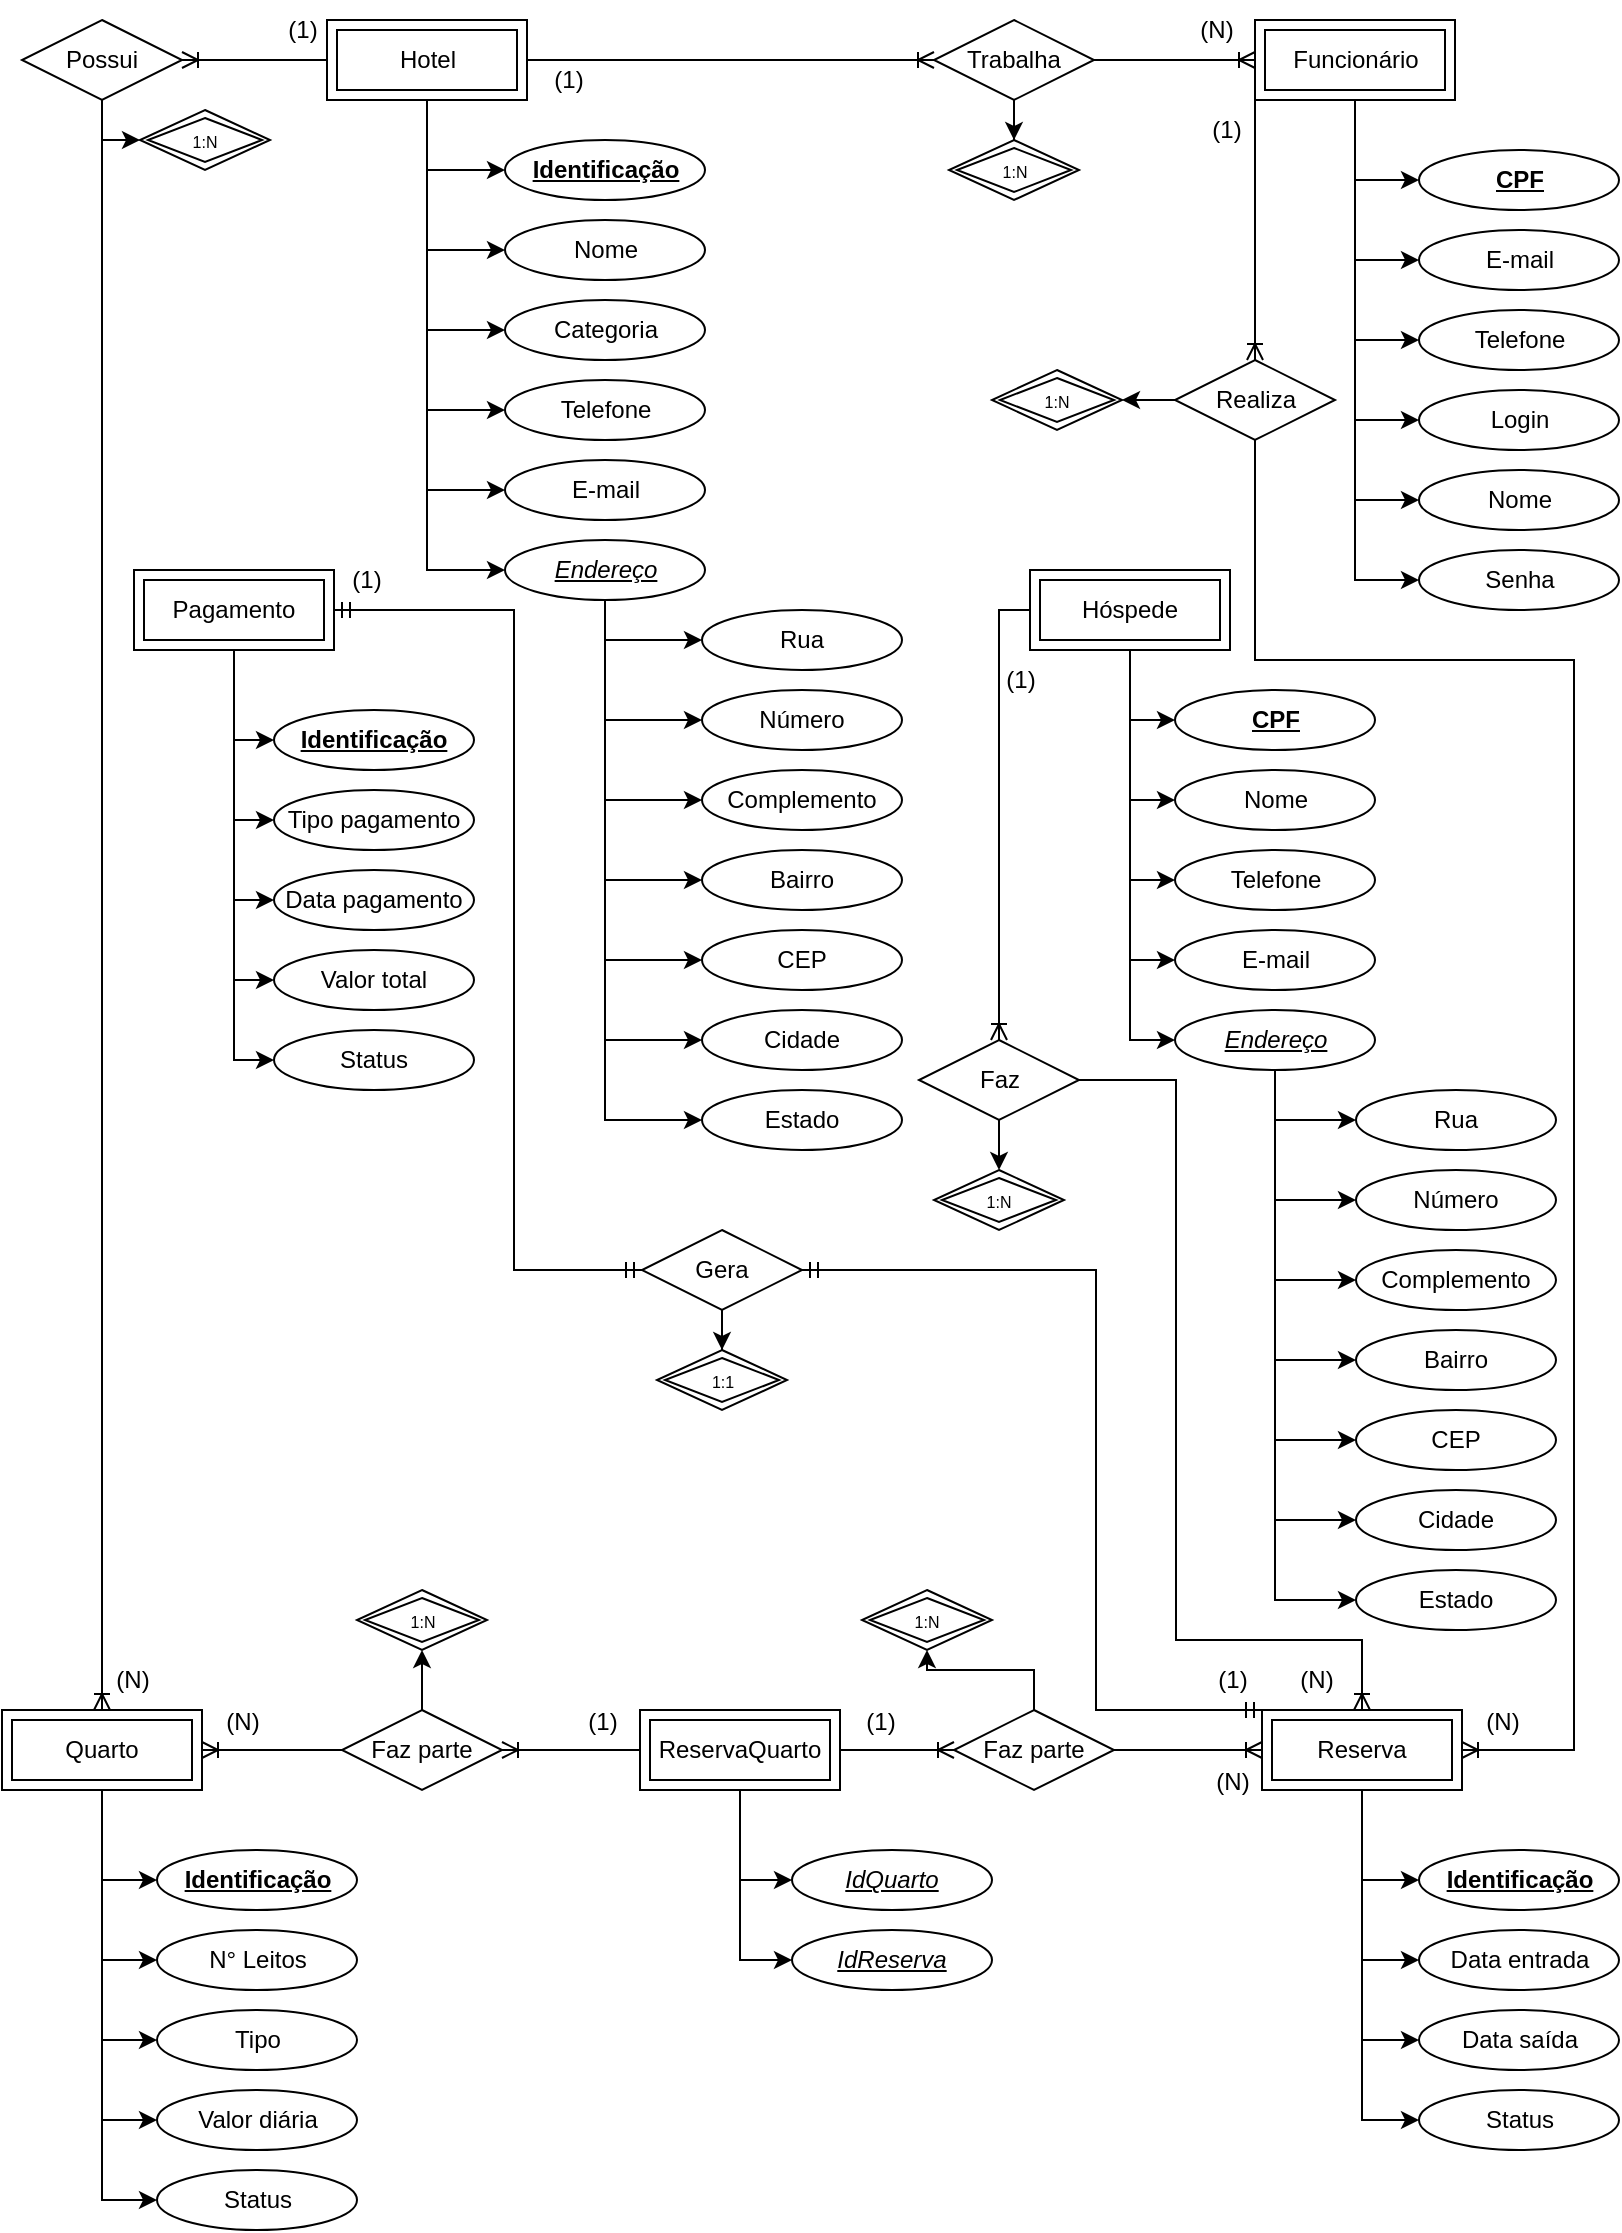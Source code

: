 <mxfile version="27.0.9">
  <diagram name="Modelo conceitual" id="s03TH2c8iuAiUT0nZ5ac">
    <mxGraphModel dx="1042" dy="626" grid="1" gridSize="10" guides="1" tooltips="1" connect="1" arrows="1" fold="1" page="1" pageScale="1" pageWidth="827" pageHeight="1169" math="0" shadow="0">
      <root>
        <mxCell id="0" />
        <mxCell id="1" parent="0" />
        <mxCell id="7oQtFkhn5QyzaLDn3zw9-13" style="edgeStyle=orthogonalEdgeStyle;rounded=0;orthogonalLoop=1;jettySize=auto;html=1;exitX=0.5;exitY=1;exitDx=0;exitDy=0;entryX=0;entryY=0.5;entryDx=0;entryDy=0;" parent="1" source="7oQtFkhn5QyzaLDn3zw9-2" target="7oQtFkhn5QyzaLDn3zw9-7" edge="1">
          <mxGeometry relative="1" as="geometry" />
        </mxCell>
        <mxCell id="7oQtFkhn5QyzaLDn3zw9-14" style="edgeStyle=orthogonalEdgeStyle;rounded=0;orthogonalLoop=1;jettySize=auto;html=1;exitX=0.5;exitY=1;exitDx=0;exitDy=0;entryX=0;entryY=0.5;entryDx=0;entryDy=0;" parent="1" source="7oQtFkhn5QyzaLDn3zw9-2" target="7oQtFkhn5QyzaLDn3zw9-10" edge="1">
          <mxGeometry relative="1" as="geometry" />
        </mxCell>
        <mxCell id="7oQtFkhn5QyzaLDn3zw9-15" style="edgeStyle=orthogonalEdgeStyle;rounded=0;orthogonalLoop=1;jettySize=auto;html=1;exitX=0.5;exitY=1;exitDx=0;exitDy=0;entryX=0;entryY=0.5;entryDx=0;entryDy=0;" parent="1" source="7oQtFkhn5QyzaLDn3zw9-2" target="7oQtFkhn5QyzaLDn3zw9-8" edge="1">
          <mxGeometry relative="1" as="geometry" />
        </mxCell>
        <mxCell id="7oQtFkhn5QyzaLDn3zw9-17" style="edgeStyle=orthogonalEdgeStyle;rounded=0;orthogonalLoop=1;jettySize=auto;html=1;exitX=0.5;exitY=1;exitDx=0;exitDy=0;entryX=0;entryY=0.5;entryDx=0;entryDy=0;" parent="1" source="7oQtFkhn5QyzaLDn3zw9-2" target="7oQtFkhn5QyzaLDn3zw9-11" edge="1">
          <mxGeometry relative="1" as="geometry" />
        </mxCell>
        <mxCell id="7oQtFkhn5QyzaLDn3zw9-18" style="edgeStyle=orthogonalEdgeStyle;rounded=0;orthogonalLoop=1;jettySize=auto;html=1;exitX=0.5;exitY=1;exitDx=0;exitDy=0;entryX=0;entryY=0.5;entryDx=0;entryDy=0;" parent="1" source="7oQtFkhn5QyzaLDn3zw9-2" target="7oQtFkhn5QyzaLDn3zw9-9" edge="1">
          <mxGeometry relative="1" as="geometry" />
        </mxCell>
        <mxCell id="7oQtFkhn5QyzaLDn3zw9-19" style="edgeStyle=orthogonalEdgeStyle;rounded=0;orthogonalLoop=1;jettySize=auto;html=1;exitX=0.5;exitY=1;exitDx=0;exitDy=0;entryX=0;entryY=0.5;entryDx=0;entryDy=0;" parent="1" source="7oQtFkhn5QyzaLDn3zw9-2" target="7oQtFkhn5QyzaLDn3zw9-12" edge="1">
          <mxGeometry relative="1" as="geometry" />
        </mxCell>
        <mxCell id="7oQtFkhn5QyzaLDn3zw9-2" value="Funcionário" style="shape=ext;margin=3;double=1;whiteSpace=wrap;html=1;align=center;" parent="1" vertex="1">
          <mxGeometry x="635.5" y="37" width="100" height="40" as="geometry" />
        </mxCell>
        <mxCell id="7oQtFkhn5QyzaLDn3zw9-34" style="edgeStyle=orthogonalEdgeStyle;rounded=0;orthogonalLoop=1;jettySize=auto;html=1;exitX=0.5;exitY=1;exitDx=0;exitDy=0;entryX=0;entryY=0.5;entryDx=0;entryDy=0;" parent="1" source="7oQtFkhn5QyzaLDn3zw9-3" target="7oQtFkhn5QyzaLDn3zw9-20" edge="1">
          <mxGeometry relative="1" as="geometry" />
        </mxCell>
        <mxCell id="7oQtFkhn5QyzaLDn3zw9-35" style="edgeStyle=orthogonalEdgeStyle;rounded=0;orthogonalLoop=1;jettySize=auto;html=1;exitX=0.5;exitY=1;exitDx=0;exitDy=0;entryX=0;entryY=0.5;entryDx=0;entryDy=0;" parent="1" source="7oQtFkhn5QyzaLDn3zw9-3" target="7oQtFkhn5QyzaLDn3zw9-21" edge="1">
          <mxGeometry relative="1" as="geometry" />
        </mxCell>
        <mxCell id="7oQtFkhn5QyzaLDn3zw9-36" style="edgeStyle=orthogonalEdgeStyle;rounded=0;orthogonalLoop=1;jettySize=auto;html=1;exitX=0.5;exitY=1;exitDx=0;exitDy=0;entryX=0;entryY=0.5;entryDx=0;entryDy=0;" parent="1" source="7oQtFkhn5QyzaLDn3zw9-3" target="7oQtFkhn5QyzaLDn3zw9-22" edge="1">
          <mxGeometry relative="1" as="geometry" />
        </mxCell>
        <mxCell id="7oQtFkhn5QyzaLDn3zw9-37" style="edgeStyle=orthogonalEdgeStyle;rounded=0;orthogonalLoop=1;jettySize=auto;html=1;exitX=0.5;exitY=1;exitDx=0;exitDy=0;entryX=0;entryY=0.5;entryDx=0;entryDy=0;" parent="1" source="7oQtFkhn5QyzaLDn3zw9-3" target="7oQtFkhn5QyzaLDn3zw9-23" edge="1">
          <mxGeometry relative="1" as="geometry" />
        </mxCell>
        <mxCell id="7oQtFkhn5QyzaLDn3zw9-38" style="edgeStyle=orthogonalEdgeStyle;rounded=0;orthogonalLoop=1;jettySize=auto;html=1;exitX=0.5;exitY=1;exitDx=0;exitDy=0;entryX=0;entryY=0.5;entryDx=0;entryDy=0;" parent="1" source="7oQtFkhn5QyzaLDn3zw9-3" target="7oQtFkhn5QyzaLDn3zw9-24" edge="1">
          <mxGeometry relative="1" as="geometry" />
        </mxCell>
        <mxCell id="7oQtFkhn5QyzaLDn3zw9-39" style="edgeStyle=orthogonalEdgeStyle;rounded=0;orthogonalLoop=1;jettySize=auto;html=1;exitX=0.5;exitY=1;exitDx=0;exitDy=0;entryX=0;entryY=0.5;entryDx=0;entryDy=0;" parent="1" source="7oQtFkhn5QyzaLDn3zw9-3" target="7oQtFkhn5QyzaLDn3zw9-25" edge="1">
          <mxGeometry relative="1" as="geometry" />
        </mxCell>
        <mxCell id="7oQtFkhn5QyzaLDn3zw9-3" value="Hotel" style="shape=ext;margin=3;double=1;whiteSpace=wrap;html=1;align=center;" parent="1" vertex="1">
          <mxGeometry x="171.5" y="37" width="100" height="40" as="geometry" />
        </mxCell>
        <mxCell id="7oQtFkhn5QyzaLDn3zw9-7" value="&lt;b&gt;&lt;u&gt;CPF&lt;/u&gt;&lt;/b&gt;" style="ellipse;whiteSpace=wrap;html=1;align=center;" parent="1" vertex="1">
          <mxGeometry x="717.5" y="102" width="100" height="30" as="geometry" />
        </mxCell>
        <mxCell id="7oQtFkhn5QyzaLDn3zw9-8" value="Telefone" style="ellipse;whiteSpace=wrap;html=1;align=center;" parent="1" vertex="1">
          <mxGeometry x="717.5" y="182" width="100" height="30" as="geometry" />
        </mxCell>
        <mxCell id="7oQtFkhn5QyzaLDn3zw9-9" value="Nome" style="ellipse;whiteSpace=wrap;html=1;align=center;" parent="1" vertex="1">
          <mxGeometry x="717.5" y="262" width="100" height="30" as="geometry" />
        </mxCell>
        <mxCell id="7oQtFkhn5QyzaLDn3zw9-10" value="E-mail" style="ellipse;whiteSpace=wrap;html=1;align=center;" parent="1" vertex="1">
          <mxGeometry x="717.5" y="142" width="100" height="30" as="geometry" />
        </mxCell>
        <mxCell id="7oQtFkhn5QyzaLDn3zw9-11" value="Login" style="ellipse;whiteSpace=wrap;html=1;align=center;" parent="1" vertex="1">
          <mxGeometry x="717.5" y="222" width="100" height="30" as="geometry" />
        </mxCell>
        <mxCell id="7oQtFkhn5QyzaLDn3zw9-12" value="Senha" style="ellipse;whiteSpace=wrap;html=1;align=center;" parent="1" vertex="1">
          <mxGeometry x="717.5" y="302" width="100" height="30" as="geometry" />
        </mxCell>
        <mxCell id="7oQtFkhn5QyzaLDn3zw9-20" value="&lt;b&gt;&lt;u&gt;Identificação&lt;/u&gt;&lt;/b&gt;" style="ellipse;whiteSpace=wrap;html=1;align=center;" parent="1" vertex="1">
          <mxGeometry x="260.5" y="97" width="100" height="30" as="geometry" />
        </mxCell>
        <mxCell id="7oQtFkhn5QyzaLDn3zw9-21" value="Nome" style="ellipse;whiteSpace=wrap;html=1;align=center;" parent="1" vertex="1">
          <mxGeometry x="260.5" y="137" width="100" height="30" as="geometry" />
        </mxCell>
        <mxCell id="7oQtFkhn5QyzaLDn3zw9-22" value="Categoria" style="ellipse;whiteSpace=wrap;html=1;align=center;" parent="1" vertex="1">
          <mxGeometry x="260.5" y="177" width="100" height="30" as="geometry" />
        </mxCell>
        <mxCell id="7oQtFkhn5QyzaLDn3zw9-23" value="Telefone" style="ellipse;whiteSpace=wrap;html=1;align=center;" parent="1" vertex="1">
          <mxGeometry x="260.5" y="217" width="100" height="30" as="geometry" />
        </mxCell>
        <mxCell id="7oQtFkhn5QyzaLDn3zw9-24" value="E-mail" style="ellipse;whiteSpace=wrap;html=1;align=center;" parent="1" vertex="1">
          <mxGeometry x="260.5" y="257" width="100" height="30" as="geometry" />
        </mxCell>
        <mxCell id="7oQtFkhn5QyzaLDn3zw9-40" style="edgeStyle=orthogonalEdgeStyle;rounded=0;orthogonalLoop=1;jettySize=auto;html=1;exitX=0.5;exitY=1;exitDx=0;exitDy=0;entryX=0;entryY=0.5;entryDx=0;entryDy=0;" parent="1" source="7oQtFkhn5QyzaLDn3zw9-25" target="7oQtFkhn5QyzaLDn3zw9-27" edge="1">
          <mxGeometry relative="1" as="geometry" />
        </mxCell>
        <mxCell id="7oQtFkhn5QyzaLDn3zw9-41" style="edgeStyle=orthogonalEdgeStyle;rounded=0;orthogonalLoop=1;jettySize=auto;html=1;exitX=0.5;exitY=1;exitDx=0;exitDy=0;entryX=0;entryY=0.5;entryDx=0;entryDy=0;" parent="1" source="7oQtFkhn5QyzaLDn3zw9-25" target="7oQtFkhn5QyzaLDn3zw9-28" edge="1">
          <mxGeometry relative="1" as="geometry" />
        </mxCell>
        <mxCell id="7oQtFkhn5QyzaLDn3zw9-42" style="edgeStyle=orthogonalEdgeStyle;rounded=0;orthogonalLoop=1;jettySize=auto;html=1;exitX=0.5;exitY=1;exitDx=0;exitDy=0;entryX=0;entryY=0.5;entryDx=0;entryDy=0;" parent="1" source="7oQtFkhn5QyzaLDn3zw9-25" target="7oQtFkhn5QyzaLDn3zw9-29" edge="1">
          <mxGeometry relative="1" as="geometry" />
        </mxCell>
        <mxCell id="7oQtFkhn5QyzaLDn3zw9-43" style="edgeStyle=orthogonalEdgeStyle;rounded=0;orthogonalLoop=1;jettySize=auto;html=1;exitX=0.5;exitY=1;exitDx=0;exitDy=0;entryX=0;entryY=0.5;entryDx=0;entryDy=0;" parent="1" source="7oQtFkhn5QyzaLDn3zw9-25" target="7oQtFkhn5QyzaLDn3zw9-30" edge="1">
          <mxGeometry relative="1" as="geometry" />
        </mxCell>
        <mxCell id="7oQtFkhn5QyzaLDn3zw9-45" style="edgeStyle=orthogonalEdgeStyle;rounded=0;orthogonalLoop=1;jettySize=auto;html=1;exitX=0.5;exitY=1;exitDx=0;exitDy=0;entryX=0;entryY=0.5;entryDx=0;entryDy=0;" parent="1" source="7oQtFkhn5QyzaLDn3zw9-25" target="7oQtFkhn5QyzaLDn3zw9-32" edge="1">
          <mxGeometry relative="1" as="geometry" />
        </mxCell>
        <mxCell id="7oQtFkhn5QyzaLDn3zw9-46" style="edgeStyle=orthogonalEdgeStyle;rounded=0;orthogonalLoop=1;jettySize=auto;html=1;exitX=0.5;exitY=1;exitDx=0;exitDy=0;entryX=0;entryY=0.5;entryDx=0;entryDy=0;" parent="1" source="7oQtFkhn5QyzaLDn3zw9-25" target="7oQtFkhn5QyzaLDn3zw9-33" edge="1">
          <mxGeometry relative="1" as="geometry" />
        </mxCell>
        <mxCell id="7oQtFkhn5QyzaLDn3zw9-25" value="&lt;i&gt;&lt;u&gt;Endereço&lt;/u&gt;&lt;/i&gt;" style="ellipse;whiteSpace=wrap;html=1;align=center;" parent="1" vertex="1">
          <mxGeometry x="260.5" y="297" width="100" height="30" as="geometry" />
        </mxCell>
        <mxCell id="7oQtFkhn5QyzaLDn3zw9-27" value="Rua" style="ellipse;whiteSpace=wrap;html=1;align=center;" parent="1" vertex="1">
          <mxGeometry x="359" y="332" width="100" height="30" as="geometry" />
        </mxCell>
        <mxCell id="7oQtFkhn5QyzaLDn3zw9-28" value="Número" style="ellipse;whiteSpace=wrap;html=1;align=center;" parent="1" vertex="1">
          <mxGeometry x="359" y="372" width="100" height="30" as="geometry" />
        </mxCell>
        <mxCell id="7oQtFkhn5QyzaLDn3zw9-29" value="Complemento" style="ellipse;whiteSpace=wrap;html=1;align=center;" parent="1" vertex="1">
          <mxGeometry x="359" y="412" width="100" height="30" as="geometry" />
        </mxCell>
        <mxCell id="7oQtFkhn5QyzaLDn3zw9-30" value="Bairro" style="ellipse;whiteSpace=wrap;html=1;align=center;" parent="1" vertex="1">
          <mxGeometry x="359" y="452" width="100" height="30" as="geometry" />
        </mxCell>
        <mxCell id="7oQtFkhn5QyzaLDn3zw9-31" value="CEP" style="ellipse;whiteSpace=wrap;html=1;align=center;" parent="1" vertex="1">
          <mxGeometry x="359" y="492" width="100" height="30" as="geometry" />
        </mxCell>
        <mxCell id="7oQtFkhn5QyzaLDn3zw9-32" value="Cidade" style="ellipse;whiteSpace=wrap;html=1;align=center;" parent="1" vertex="1">
          <mxGeometry x="359" y="532" width="100" height="30" as="geometry" />
        </mxCell>
        <mxCell id="7oQtFkhn5QyzaLDn3zw9-33" value="Estado" style="ellipse;whiteSpace=wrap;html=1;align=center;" parent="1" vertex="1">
          <mxGeometry x="359" y="572" width="100" height="30" as="geometry" />
        </mxCell>
        <mxCell id="7oQtFkhn5QyzaLDn3zw9-44" style="edgeStyle=orthogonalEdgeStyle;rounded=0;orthogonalLoop=1;jettySize=auto;html=1;exitX=0.5;exitY=1;exitDx=0;exitDy=0;entryX=0;entryY=0.5;entryDx=0;entryDy=0;" parent="1" source="7oQtFkhn5QyzaLDn3zw9-25" target="7oQtFkhn5QyzaLDn3zw9-31" edge="1">
          <mxGeometry relative="1" as="geometry" />
        </mxCell>
        <mxCell id="7oQtFkhn5QyzaLDn3zw9-47" style="edgeStyle=orthogonalEdgeStyle;rounded=0;orthogonalLoop=1;jettySize=auto;html=1;exitX=0.5;exitY=1;exitDx=0;exitDy=0;entryX=0;entryY=0.5;entryDx=0;entryDy=0;" parent="1" source="7oQtFkhn5QyzaLDn3zw9-53" target="7oQtFkhn5QyzaLDn3zw9-54" edge="1">
          <mxGeometry relative="1" as="geometry" />
        </mxCell>
        <mxCell id="7oQtFkhn5QyzaLDn3zw9-48" style="edgeStyle=orthogonalEdgeStyle;rounded=0;orthogonalLoop=1;jettySize=auto;html=1;exitX=0.5;exitY=1;exitDx=0;exitDy=0;entryX=0;entryY=0.5;entryDx=0;entryDy=0;" parent="1" source="7oQtFkhn5QyzaLDn3zw9-53" target="7oQtFkhn5QyzaLDn3zw9-57" edge="1">
          <mxGeometry relative="1" as="geometry" />
        </mxCell>
        <mxCell id="7oQtFkhn5QyzaLDn3zw9-49" style="edgeStyle=orthogonalEdgeStyle;rounded=0;orthogonalLoop=1;jettySize=auto;html=1;exitX=0.5;exitY=1;exitDx=0;exitDy=0;entryX=0;entryY=0.5;entryDx=0;entryDy=0;" parent="1" source="7oQtFkhn5QyzaLDn3zw9-53" target="7oQtFkhn5QyzaLDn3zw9-55" edge="1">
          <mxGeometry relative="1" as="geometry" />
        </mxCell>
        <mxCell id="7oQtFkhn5QyzaLDn3zw9-50" style="edgeStyle=orthogonalEdgeStyle;rounded=0;orthogonalLoop=1;jettySize=auto;html=1;exitX=0.5;exitY=1;exitDx=0;exitDy=0;entryX=0;entryY=0.5;entryDx=0;entryDy=0;" parent="1" source="7oQtFkhn5QyzaLDn3zw9-53" target="7oQtFkhn5QyzaLDn3zw9-58" edge="1">
          <mxGeometry relative="1" as="geometry" />
        </mxCell>
        <mxCell id="7oQtFkhn5QyzaLDn3zw9-51" style="edgeStyle=orthogonalEdgeStyle;rounded=0;orthogonalLoop=1;jettySize=auto;html=1;exitX=0.5;exitY=1;exitDx=0;exitDy=0;entryX=0;entryY=0.5;entryDx=0;entryDy=0;" parent="1" source="7oQtFkhn5QyzaLDn3zw9-53" target="7oQtFkhn5QyzaLDn3zw9-56" edge="1">
          <mxGeometry relative="1" as="geometry" />
        </mxCell>
        <mxCell id="7oQtFkhn5QyzaLDn3zw9-53" value="Quarto" style="shape=ext;margin=3;double=1;whiteSpace=wrap;html=1;align=center;" parent="1" vertex="1">
          <mxGeometry x="9" y="882" width="100" height="40" as="geometry" />
        </mxCell>
        <mxCell id="7oQtFkhn5QyzaLDn3zw9-54" value="&lt;b&gt;&lt;u&gt;Identificação&lt;/u&gt;&lt;/b&gt;" style="ellipse;whiteSpace=wrap;html=1;align=center;" parent="1" vertex="1">
          <mxGeometry x="86.5" y="952" width="100" height="30" as="geometry" />
        </mxCell>
        <mxCell id="7oQtFkhn5QyzaLDn3zw9-55" value="Tipo" style="ellipse;whiteSpace=wrap;html=1;align=center;" parent="1" vertex="1">
          <mxGeometry x="86.5" y="1032" width="100" height="30" as="geometry" />
        </mxCell>
        <mxCell id="7oQtFkhn5QyzaLDn3zw9-56" value="Status" style="ellipse;whiteSpace=wrap;html=1;align=center;" parent="1" vertex="1">
          <mxGeometry x="86.5" y="1112" width="100" height="30" as="geometry" />
        </mxCell>
        <mxCell id="7oQtFkhn5QyzaLDn3zw9-57" value="N° Leitos" style="ellipse;whiteSpace=wrap;html=1;align=center;" parent="1" vertex="1">
          <mxGeometry x="86.5" y="992" width="100" height="30" as="geometry" />
        </mxCell>
        <mxCell id="7oQtFkhn5QyzaLDn3zw9-58" value="Valor diária" style="ellipse;whiteSpace=wrap;html=1;align=center;" parent="1" vertex="1">
          <mxGeometry x="86.5" y="1072" width="100" height="30" as="geometry" />
        </mxCell>
        <mxCell id="7oQtFkhn5QyzaLDn3zw9-60" style="edgeStyle=orthogonalEdgeStyle;rounded=0;orthogonalLoop=1;jettySize=auto;html=1;exitX=0.5;exitY=1;exitDx=0;exitDy=0;entryX=0;entryY=0.5;entryDx=0;entryDy=0;" parent="1" source="7oQtFkhn5QyzaLDn3zw9-66" target="7oQtFkhn5QyzaLDn3zw9-67" edge="1">
          <mxGeometry relative="1" as="geometry" />
        </mxCell>
        <mxCell id="7oQtFkhn5QyzaLDn3zw9-61" style="edgeStyle=orthogonalEdgeStyle;rounded=0;orthogonalLoop=1;jettySize=auto;html=1;exitX=0.5;exitY=1;exitDx=0;exitDy=0;entryX=0;entryY=0.5;entryDx=0;entryDy=0;" parent="1" source="7oQtFkhn5QyzaLDn3zw9-66" target="7oQtFkhn5QyzaLDn3zw9-68" edge="1">
          <mxGeometry relative="1" as="geometry" />
        </mxCell>
        <mxCell id="7oQtFkhn5QyzaLDn3zw9-62" style="edgeStyle=orthogonalEdgeStyle;rounded=0;orthogonalLoop=1;jettySize=auto;html=1;exitX=0.5;exitY=1;exitDx=0;exitDy=0;entryX=0;entryY=0.5;entryDx=0;entryDy=0;" parent="1" source="7oQtFkhn5QyzaLDn3zw9-66" target="7oQtFkhn5QyzaLDn3zw9-69" edge="1">
          <mxGeometry relative="1" as="geometry" />
        </mxCell>
        <mxCell id="7oQtFkhn5QyzaLDn3zw9-63" style="edgeStyle=orthogonalEdgeStyle;rounded=0;orthogonalLoop=1;jettySize=auto;html=1;exitX=0.5;exitY=1;exitDx=0;exitDy=0;entryX=0;entryY=0.5;entryDx=0;entryDy=0;" parent="1" source="7oQtFkhn5QyzaLDn3zw9-66" target="7oQtFkhn5QyzaLDn3zw9-70" edge="1">
          <mxGeometry relative="1" as="geometry" />
        </mxCell>
        <mxCell id="7oQtFkhn5QyzaLDn3zw9-65" style="edgeStyle=orthogonalEdgeStyle;rounded=0;orthogonalLoop=1;jettySize=auto;html=1;exitX=0.5;exitY=1;exitDx=0;exitDy=0;entryX=0;entryY=0.5;entryDx=0;entryDy=0;" parent="1" source="7oQtFkhn5QyzaLDn3zw9-66" target="7oQtFkhn5QyzaLDn3zw9-78" edge="1">
          <mxGeometry relative="1" as="geometry" />
        </mxCell>
        <mxCell id="7oQtFkhn5QyzaLDn3zw9-66" value="Hóspede" style="shape=ext;margin=3;double=1;whiteSpace=wrap;html=1;align=center;" parent="1" vertex="1">
          <mxGeometry x="523" y="312" width="100" height="40" as="geometry" />
        </mxCell>
        <mxCell id="7oQtFkhn5QyzaLDn3zw9-67" value="&lt;b&gt;&lt;u&gt;CPF&lt;/u&gt;&lt;/b&gt;" style="ellipse;whiteSpace=wrap;html=1;align=center;" parent="1" vertex="1">
          <mxGeometry x="595.5" y="372" width="100" height="30" as="geometry" />
        </mxCell>
        <mxCell id="7oQtFkhn5QyzaLDn3zw9-68" value="Nome" style="ellipse;whiteSpace=wrap;html=1;align=center;" parent="1" vertex="1">
          <mxGeometry x="595.5" y="412" width="100" height="30" as="geometry" />
        </mxCell>
        <mxCell id="7oQtFkhn5QyzaLDn3zw9-69" value="Telefone" style="ellipse;whiteSpace=wrap;html=1;align=center;" parent="1" vertex="1">
          <mxGeometry x="595.5" y="452" width="100" height="30" as="geometry" />
        </mxCell>
        <mxCell id="7oQtFkhn5QyzaLDn3zw9-70" value="E-mail" style="ellipse;whiteSpace=wrap;html=1;align=center;" parent="1" vertex="1">
          <mxGeometry x="595.5" y="492" width="100" height="30" as="geometry" />
        </mxCell>
        <mxCell id="7oQtFkhn5QyzaLDn3zw9-72" style="edgeStyle=orthogonalEdgeStyle;rounded=0;orthogonalLoop=1;jettySize=auto;html=1;exitX=0.5;exitY=1;exitDx=0;exitDy=0;entryX=0;entryY=0.5;entryDx=0;entryDy=0;" parent="1" source="7oQtFkhn5QyzaLDn3zw9-78" target="7oQtFkhn5QyzaLDn3zw9-79" edge="1">
          <mxGeometry relative="1" as="geometry" />
        </mxCell>
        <mxCell id="7oQtFkhn5QyzaLDn3zw9-73" style="edgeStyle=orthogonalEdgeStyle;rounded=0;orthogonalLoop=1;jettySize=auto;html=1;exitX=0.5;exitY=1;exitDx=0;exitDy=0;entryX=0;entryY=0.5;entryDx=0;entryDy=0;" parent="1" source="7oQtFkhn5QyzaLDn3zw9-78" target="7oQtFkhn5QyzaLDn3zw9-80" edge="1">
          <mxGeometry relative="1" as="geometry" />
        </mxCell>
        <mxCell id="7oQtFkhn5QyzaLDn3zw9-74" style="edgeStyle=orthogonalEdgeStyle;rounded=0;orthogonalLoop=1;jettySize=auto;html=1;exitX=0.5;exitY=1;exitDx=0;exitDy=0;entryX=0;entryY=0.5;entryDx=0;entryDy=0;" parent="1" source="7oQtFkhn5QyzaLDn3zw9-78" target="7oQtFkhn5QyzaLDn3zw9-81" edge="1">
          <mxGeometry relative="1" as="geometry" />
        </mxCell>
        <mxCell id="7oQtFkhn5QyzaLDn3zw9-75" style="edgeStyle=orthogonalEdgeStyle;rounded=0;orthogonalLoop=1;jettySize=auto;html=1;exitX=0.5;exitY=1;exitDx=0;exitDy=0;entryX=0;entryY=0.5;entryDx=0;entryDy=0;" parent="1" source="7oQtFkhn5QyzaLDn3zw9-78" target="7oQtFkhn5QyzaLDn3zw9-82" edge="1">
          <mxGeometry relative="1" as="geometry" />
        </mxCell>
        <mxCell id="7oQtFkhn5QyzaLDn3zw9-76" style="edgeStyle=orthogonalEdgeStyle;rounded=0;orthogonalLoop=1;jettySize=auto;html=1;exitX=0.5;exitY=1;exitDx=0;exitDy=0;entryX=0;entryY=0.5;entryDx=0;entryDy=0;" parent="1" source="7oQtFkhn5QyzaLDn3zw9-78" target="7oQtFkhn5QyzaLDn3zw9-84" edge="1">
          <mxGeometry relative="1" as="geometry" />
        </mxCell>
        <mxCell id="7oQtFkhn5QyzaLDn3zw9-77" style="edgeStyle=orthogonalEdgeStyle;rounded=0;orthogonalLoop=1;jettySize=auto;html=1;exitX=0.5;exitY=1;exitDx=0;exitDy=0;entryX=0;entryY=0.5;entryDx=0;entryDy=0;" parent="1" source="7oQtFkhn5QyzaLDn3zw9-78" target="7oQtFkhn5QyzaLDn3zw9-85" edge="1">
          <mxGeometry relative="1" as="geometry" />
        </mxCell>
        <mxCell id="7oQtFkhn5QyzaLDn3zw9-78" value="&lt;i&gt;&lt;u&gt;Endereço&lt;/u&gt;&lt;/i&gt;" style="ellipse;whiteSpace=wrap;html=1;align=center;" parent="1" vertex="1">
          <mxGeometry x="595.5" y="532" width="100" height="30" as="geometry" />
        </mxCell>
        <mxCell id="7oQtFkhn5QyzaLDn3zw9-79" value="Rua" style="ellipse;whiteSpace=wrap;html=1;align=center;" parent="1" vertex="1">
          <mxGeometry x="686" y="572" width="100" height="30" as="geometry" />
        </mxCell>
        <mxCell id="7oQtFkhn5QyzaLDn3zw9-80" value="Número" style="ellipse;whiteSpace=wrap;html=1;align=center;" parent="1" vertex="1">
          <mxGeometry x="686" y="612" width="100" height="30" as="geometry" />
        </mxCell>
        <mxCell id="7oQtFkhn5QyzaLDn3zw9-81" value="Complemento" style="ellipse;whiteSpace=wrap;html=1;align=center;" parent="1" vertex="1">
          <mxGeometry x="686" y="652" width="100" height="30" as="geometry" />
        </mxCell>
        <mxCell id="7oQtFkhn5QyzaLDn3zw9-82" value="Bairro" style="ellipse;whiteSpace=wrap;html=1;align=center;" parent="1" vertex="1">
          <mxGeometry x="686" y="692" width="100" height="30" as="geometry" />
        </mxCell>
        <mxCell id="7oQtFkhn5QyzaLDn3zw9-83" value="CEP" style="ellipse;whiteSpace=wrap;html=1;align=center;" parent="1" vertex="1">
          <mxGeometry x="686" y="732" width="100" height="30" as="geometry" />
        </mxCell>
        <mxCell id="7oQtFkhn5QyzaLDn3zw9-84" value="Cidade" style="ellipse;whiteSpace=wrap;html=1;align=center;" parent="1" vertex="1">
          <mxGeometry x="686" y="772" width="100" height="30" as="geometry" />
        </mxCell>
        <mxCell id="7oQtFkhn5QyzaLDn3zw9-85" value="Estado" style="ellipse;whiteSpace=wrap;html=1;align=center;" parent="1" vertex="1">
          <mxGeometry x="686" y="812" width="100" height="30" as="geometry" />
        </mxCell>
        <mxCell id="7oQtFkhn5QyzaLDn3zw9-86" style="edgeStyle=orthogonalEdgeStyle;rounded=0;orthogonalLoop=1;jettySize=auto;html=1;exitX=0.5;exitY=1;exitDx=0;exitDy=0;entryX=0;entryY=0.5;entryDx=0;entryDy=0;" parent="1" source="7oQtFkhn5QyzaLDn3zw9-78" target="7oQtFkhn5QyzaLDn3zw9-83" edge="1">
          <mxGeometry relative="1" as="geometry" />
        </mxCell>
        <mxCell id="7oQtFkhn5QyzaLDn3zw9-87" style="edgeStyle=orthogonalEdgeStyle;rounded=0;orthogonalLoop=1;jettySize=auto;html=1;exitX=0.5;exitY=1;exitDx=0;exitDy=0;entryX=0;entryY=0.5;entryDx=0;entryDy=0;" parent="1" source="7oQtFkhn5QyzaLDn3zw9-92" target="7oQtFkhn5QyzaLDn3zw9-93" edge="1">
          <mxGeometry relative="1" as="geometry" />
        </mxCell>
        <mxCell id="7oQtFkhn5QyzaLDn3zw9-88" style="edgeStyle=orthogonalEdgeStyle;rounded=0;orthogonalLoop=1;jettySize=auto;html=1;exitX=0.5;exitY=1;exitDx=0;exitDy=0;entryX=0;entryY=0.5;entryDx=0;entryDy=0;" parent="1" source="7oQtFkhn5QyzaLDn3zw9-92" target="7oQtFkhn5QyzaLDn3zw9-96" edge="1">
          <mxGeometry relative="1" as="geometry" />
        </mxCell>
        <mxCell id="7oQtFkhn5QyzaLDn3zw9-89" style="edgeStyle=orthogonalEdgeStyle;rounded=0;orthogonalLoop=1;jettySize=auto;html=1;exitX=0.5;exitY=1;exitDx=0;exitDy=0;entryX=0;entryY=0.5;entryDx=0;entryDy=0;" parent="1" source="7oQtFkhn5QyzaLDn3zw9-92" target="7oQtFkhn5QyzaLDn3zw9-94" edge="1">
          <mxGeometry relative="1" as="geometry" />
        </mxCell>
        <mxCell id="7oQtFkhn5QyzaLDn3zw9-90" style="edgeStyle=orthogonalEdgeStyle;rounded=0;orthogonalLoop=1;jettySize=auto;html=1;exitX=0.5;exitY=1;exitDx=0;exitDy=0;entryX=0;entryY=0.5;entryDx=0;entryDy=0;" parent="1" source="7oQtFkhn5QyzaLDn3zw9-92" target="7oQtFkhn5QyzaLDn3zw9-97" edge="1">
          <mxGeometry relative="1" as="geometry" />
        </mxCell>
        <mxCell id="7oQtFkhn5QyzaLDn3zw9-92" value="Reserva" style="shape=ext;margin=3;double=1;whiteSpace=wrap;html=1;align=center;" parent="1" vertex="1">
          <mxGeometry x="639" y="882" width="100" height="40" as="geometry" />
        </mxCell>
        <mxCell id="7oQtFkhn5QyzaLDn3zw9-93" value="&lt;b&gt;&lt;u&gt;Identificação&lt;/u&gt;&lt;/b&gt;" style="ellipse;whiteSpace=wrap;html=1;align=center;" parent="1" vertex="1">
          <mxGeometry x="717.5" y="952" width="100" height="30" as="geometry" />
        </mxCell>
        <mxCell id="7oQtFkhn5QyzaLDn3zw9-94" value="Data saída" style="ellipse;whiteSpace=wrap;html=1;align=center;" parent="1" vertex="1">
          <mxGeometry x="717.5" y="1032" width="100" height="30" as="geometry" />
        </mxCell>
        <mxCell id="7oQtFkhn5QyzaLDn3zw9-96" value="Data entrada" style="ellipse;whiteSpace=wrap;html=1;align=center;" parent="1" vertex="1">
          <mxGeometry x="717.5" y="992" width="100" height="30" as="geometry" />
        </mxCell>
        <mxCell id="7oQtFkhn5QyzaLDn3zw9-97" value="Status" style="ellipse;whiteSpace=wrap;html=1;align=center;" parent="1" vertex="1">
          <mxGeometry x="717.5" y="1072" width="100" height="30" as="geometry" />
        </mxCell>
        <mxCell id="7oQtFkhn5QyzaLDn3zw9-98" style="edgeStyle=orthogonalEdgeStyle;rounded=0;orthogonalLoop=1;jettySize=auto;html=1;exitX=0.5;exitY=1;exitDx=0;exitDy=0;entryX=0;entryY=0.5;entryDx=0;entryDy=0;" parent="1" source="7oQtFkhn5QyzaLDn3zw9-104" target="7oQtFkhn5QyzaLDn3zw9-105" edge="1">
          <mxGeometry relative="1" as="geometry" />
        </mxCell>
        <mxCell id="7oQtFkhn5QyzaLDn3zw9-99" style="edgeStyle=orthogonalEdgeStyle;rounded=0;orthogonalLoop=1;jettySize=auto;html=1;exitX=0.5;exitY=1;exitDx=0;exitDy=0;entryX=0;entryY=0.5;entryDx=0;entryDy=0;" parent="1" source="7oQtFkhn5QyzaLDn3zw9-104" target="7oQtFkhn5QyzaLDn3zw9-108" edge="1">
          <mxGeometry relative="1" as="geometry" />
        </mxCell>
        <mxCell id="7oQtFkhn5QyzaLDn3zw9-100" style="edgeStyle=orthogonalEdgeStyle;rounded=0;orthogonalLoop=1;jettySize=auto;html=1;exitX=0.5;exitY=1;exitDx=0;exitDy=0;entryX=0;entryY=0.5;entryDx=0;entryDy=0;" parent="1" source="7oQtFkhn5QyzaLDn3zw9-104" target="7oQtFkhn5QyzaLDn3zw9-106" edge="1">
          <mxGeometry relative="1" as="geometry" />
        </mxCell>
        <mxCell id="7oQtFkhn5QyzaLDn3zw9-101" style="edgeStyle=orthogonalEdgeStyle;rounded=0;orthogonalLoop=1;jettySize=auto;html=1;exitX=0.5;exitY=1;exitDx=0;exitDy=0;entryX=0;entryY=0.5;entryDx=0;entryDy=0;" parent="1" source="7oQtFkhn5QyzaLDn3zw9-104" target="7oQtFkhn5QyzaLDn3zw9-109" edge="1">
          <mxGeometry relative="1" as="geometry" />
        </mxCell>
        <mxCell id="7oQtFkhn5QyzaLDn3zw9-102" style="edgeStyle=orthogonalEdgeStyle;rounded=0;orthogonalLoop=1;jettySize=auto;html=1;exitX=0.5;exitY=1;exitDx=0;exitDy=0;entryX=0;entryY=0.5;entryDx=0;entryDy=0;" parent="1" source="7oQtFkhn5QyzaLDn3zw9-104" target="7oQtFkhn5QyzaLDn3zw9-107" edge="1">
          <mxGeometry relative="1" as="geometry" />
        </mxCell>
        <mxCell id="7oQtFkhn5QyzaLDn3zw9-104" value="Pagamento" style="shape=ext;margin=3;double=1;whiteSpace=wrap;html=1;align=center;" parent="1" vertex="1">
          <mxGeometry x="75" y="312" width="100" height="40" as="geometry" />
        </mxCell>
        <mxCell id="7oQtFkhn5QyzaLDn3zw9-105" value="&lt;b&gt;&lt;u&gt;Identificação&lt;/u&gt;&lt;/b&gt;" style="ellipse;whiteSpace=wrap;html=1;align=center;" parent="1" vertex="1">
          <mxGeometry x="145" y="382" width="100" height="30" as="geometry" />
        </mxCell>
        <mxCell id="7oQtFkhn5QyzaLDn3zw9-106" value="Data pagamento" style="ellipse;whiteSpace=wrap;html=1;align=center;" parent="1" vertex="1">
          <mxGeometry x="145" y="462" width="100" height="30" as="geometry" />
        </mxCell>
        <mxCell id="7oQtFkhn5QyzaLDn3zw9-107" value="Status" style="ellipse;whiteSpace=wrap;html=1;align=center;" parent="1" vertex="1">
          <mxGeometry x="145" y="542" width="100" height="30" as="geometry" />
        </mxCell>
        <mxCell id="7oQtFkhn5QyzaLDn3zw9-108" value="Tipo pagamento" style="ellipse;whiteSpace=wrap;html=1;align=center;" parent="1" vertex="1">
          <mxGeometry x="145" y="422" width="100" height="30" as="geometry" />
        </mxCell>
        <mxCell id="7oQtFkhn5QyzaLDn3zw9-109" value="Valor total" style="ellipse;whiteSpace=wrap;html=1;align=center;" parent="1" vertex="1">
          <mxGeometry x="145" y="502" width="100" height="30" as="geometry" />
        </mxCell>
        <mxCell id="7oQtFkhn5QyzaLDn3zw9-115" value="" style="edgeStyle=elbowEdgeStyle;fontSize=12;html=1;endArrow=ERoneToMany;rounded=0;exitX=0.5;exitY=1;exitDx=0;exitDy=0;entryX=0.5;entryY=0;entryDx=0;entryDy=0;elbow=vertical;" parent="1" source="7oQtFkhn5QyzaLDn3zw9-112" target="7oQtFkhn5QyzaLDn3zw9-53" edge="1">
          <mxGeometry width="100" height="100" relative="1" as="geometry">
            <mxPoint x="155" y="477" as="sourcePoint" />
            <mxPoint x="55" y="77" as="targetPoint" />
            <Array as="points">
              <mxPoint x="85" y="99" />
            </Array>
          </mxGeometry>
        </mxCell>
        <mxCell id="7oQtFkhn5QyzaLDn3zw9-116" value="" style="edgeStyle=elbowEdgeStyle;fontSize=12;html=1;endArrow=ERoneToMany;rounded=0;entryX=1;entryY=0.5;entryDx=0;entryDy=0;exitX=0;exitY=0.5;exitDx=0;exitDy=0;" parent="1" source="7oQtFkhn5QyzaLDn3zw9-3" target="7oQtFkhn5QyzaLDn3zw9-112" edge="1">
          <mxGeometry width="100" height="100" relative="1" as="geometry">
            <mxPoint x="274" y="57" as="sourcePoint" />
            <mxPoint x="54" y="77" as="targetPoint" />
          </mxGeometry>
        </mxCell>
        <mxCell id="7oQtFkhn5QyzaLDn3zw9-140" style="edgeStyle=orthogonalEdgeStyle;rounded=0;orthogonalLoop=1;jettySize=auto;html=1;entryX=0;entryY=0.5;entryDx=0;entryDy=0;" parent="1" source="7oQtFkhn5QyzaLDn3zw9-112" target="7oQtFkhn5QyzaLDn3zw9-138" edge="1">
          <mxGeometry relative="1" as="geometry" />
        </mxCell>
        <mxCell id="7oQtFkhn5QyzaLDn3zw9-112" value="Possui" style="shape=rhombus;perimeter=rhombusPerimeter;whiteSpace=wrap;html=1;align=center;" parent="1" vertex="1">
          <mxGeometry x="19" y="37" width="80" height="40" as="geometry" />
        </mxCell>
        <mxCell id="7oQtFkhn5QyzaLDn3zw9-122" value="(N)" style="text;html=1;align=center;verticalAlign=middle;resizable=0;points=[];autosize=1;strokeColor=none;fillColor=none;" parent="1" vertex="1">
          <mxGeometry x="54" y="852" width="40" height="30" as="geometry" />
        </mxCell>
        <mxCell id="7oQtFkhn5QyzaLDn3zw9-126" value="(1)" style="text;html=1;align=center;verticalAlign=middle;resizable=0;points=[];autosize=1;strokeColor=none;fillColor=none;" parent="1" vertex="1">
          <mxGeometry x="139" y="27" width="40" height="30" as="geometry" />
        </mxCell>
        <mxCell id="7oQtFkhn5QyzaLDn3zw9-132" value="" style="edgeStyle=elbowEdgeStyle;fontSize=12;html=1;endArrow=ERoneToMany;rounded=0;entryX=0;entryY=0.5;entryDx=0;entryDy=0;exitX=1;exitY=0.5;exitDx=0;exitDy=0;" parent="1" source="7oQtFkhn5QyzaLDn3zw9-130" target="7oQtFkhn5QyzaLDn3zw9-2" edge="1">
          <mxGeometry width="100" height="100" relative="1" as="geometry">
            <mxPoint x="635" y="146.17" as="sourcePoint" />
            <mxPoint x="495" y="146.17" as="targetPoint" />
          </mxGeometry>
        </mxCell>
        <mxCell id="7oQtFkhn5QyzaLDn3zw9-133" value="" style="edgeStyle=elbowEdgeStyle;fontSize=12;html=1;endArrow=ERoneToMany;rounded=0;entryX=0;entryY=0.5;entryDx=0;entryDy=0;exitX=1;exitY=0.5;exitDx=0;exitDy=0;" parent="1" source="7oQtFkhn5QyzaLDn3zw9-3" target="7oQtFkhn5QyzaLDn3zw9-130" edge="1">
          <mxGeometry width="100" height="100" relative="1" as="geometry">
            <mxPoint x="306.5" y="57" as="sourcePoint" />
            <mxPoint x="446.5" y="57" as="targetPoint" />
          </mxGeometry>
        </mxCell>
        <mxCell id="7oQtFkhn5QyzaLDn3zw9-137" style="edgeStyle=orthogonalEdgeStyle;rounded=0;orthogonalLoop=1;jettySize=auto;html=1;entryX=0.5;entryY=0;entryDx=0;entryDy=0;" parent="1" source="7oQtFkhn5QyzaLDn3zw9-130" target="7oQtFkhn5QyzaLDn3zw9-136" edge="1">
          <mxGeometry relative="1" as="geometry" />
        </mxCell>
        <mxCell id="7oQtFkhn5QyzaLDn3zw9-130" value="Trabalha" style="shape=rhombus;perimeter=rhombusPerimeter;whiteSpace=wrap;html=1;align=center;" parent="1" vertex="1">
          <mxGeometry x="475" y="37" width="80" height="40" as="geometry" />
        </mxCell>
        <mxCell id="7oQtFkhn5QyzaLDn3zw9-134" value="(N)" style="text;html=1;align=center;verticalAlign=middle;resizable=0;points=[];autosize=1;strokeColor=none;fillColor=none;" parent="1" vertex="1">
          <mxGeometry x="595.5" y="27" width="40" height="30" as="geometry" />
        </mxCell>
        <mxCell id="7oQtFkhn5QyzaLDn3zw9-135" value="(1)" style="text;html=1;align=center;verticalAlign=middle;resizable=0;points=[];autosize=1;strokeColor=none;fillColor=none;" parent="1" vertex="1">
          <mxGeometry x="271.5" y="52" width="40" height="30" as="geometry" />
        </mxCell>
        <mxCell id="7oQtFkhn5QyzaLDn3zw9-136" value="&lt;font style=&quot;font-size: 8px;&quot;&gt;1:N&lt;/font&gt;" style="shape=rhombus;double=1;perimeter=rhombusPerimeter;whiteSpace=wrap;html=1;align=center;" parent="1" vertex="1">
          <mxGeometry x="482.5" y="97" width="65" height="30" as="geometry" />
        </mxCell>
        <mxCell id="7oQtFkhn5QyzaLDn3zw9-138" value="&lt;font style=&quot;font-size: 8px;&quot;&gt;1:N&lt;/font&gt;" style="shape=rhombus;double=1;perimeter=rhombusPerimeter;whiteSpace=wrap;html=1;align=center;" parent="1" vertex="1">
          <mxGeometry x="78" y="82" width="65" height="30" as="geometry" />
        </mxCell>
        <mxCell id="7oQtFkhn5QyzaLDn3zw9-143" value="" style="edgeStyle=orthogonalEdgeStyle;fontSize=12;html=1;endArrow=ERoneToMany;rounded=0;entryX=1;entryY=0.5;entryDx=0;entryDy=0;exitX=0.5;exitY=1;exitDx=0;exitDy=0;" parent="1" source="7oQtFkhn5QyzaLDn3zw9-141" target="7oQtFkhn5QyzaLDn3zw9-92" edge="1">
          <mxGeometry width="100" height="100" relative="1" as="geometry">
            <mxPoint x="625" y="271.58" as="sourcePoint" />
            <mxPoint x="485" y="271.58" as="targetPoint" />
            <Array as="points">
              <mxPoint x="636" y="357" />
              <mxPoint x="795" y="357" />
              <mxPoint x="795" y="902" />
            </Array>
          </mxGeometry>
        </mxCell>
        <mxCell id="7oQtFkhn5QyzaLDn3zw9-144" value="" style="edgeStyle=elbowEdgeStyle;fontSize=12;html=1;endArrow=ERoneToMany;rounded=0;entryX=0.5;entryY=0;entryDx=0;entryDy=0;exitX=0;exitY=1;exitDx=0;exitDy=0;elbow=vertical;" parent="1" source="7oQtFkhn5QyzaLDn3zw9-2" target="7oQtFkhn5QyzaLDn3zw9-141" edge="1">
          <mxGeometry width="100" height="100" relative="1" as="geometry">
            <mxPoint x="685.5" y="77" as="sourcePoint" />
            <mxPoint x="685.5" y="407" as="targetPoint" />
            <Array as="points">
              <mxPoint x="610.5" y="144" />
            </Array>
          </mxGeometry>
        </mxCell>
        <mxCell id="7oQtFkhn5QyzaLDn3zw9-148" style="edgeStyle=orthogonalEdgeStyle;rounded=0;orthogonalLoop=1;jettySize=auto;html=1;entryX=1;entryY=0.5;entryDx=0;entryDy=0;" parent="1" source="7oQtFkhn5QyzaLDn3zw9-141" target="7oQtFkhn5QyzaLDn3zw9-147" edge="1">
          <mxGeometry relative="1" as="geometry" />
        </mxCell>
        <mxCell id="7oQtFkhn5QyzaLDn3zw9-141" value="Realiza" style="shape=rhombus;perimeter=rhombusPerimeter;whiteSpace=wrap;html=1;align=center;" parent="1" vertex="1">
          <mxGeometry x="595.5" y="207" width="80" height="40" as="geometry" />
        </mxCell>
        <mxCell id="7oQtFkhn5QyzaLDn3zw9-145" value="(1)" style="text;html=1;align=center;verticalAlign=middle;resizable=0;points=[];autosize=1;strokeColor=none;fillColor=none;" parent="1" vertex="1">
          <mxGeometry x="600.5" y="77" width="40" height="30" as="geometry" />
        </mxCell>
        <mxCell id="7oQtFkhn5QyzaLDn3zw9-146" value="(N)" style="text;html=1;align=center;verticalAlign=middle;resizable=0;points=[];autosize=1;strokeColor=none;fillColor=none;" parent="1" vertex="1">
          <mxGeometry x="739" y="873" width="40" height="30" as="geometry" />
        </mxCell>
        <mxCell id="7oQtFkhn5QyzaLDn3zw9-147" value="&lt;font style=&quot;font-size: 8px;&quot;&gt;1:N&lt;/font&gt;" style="shape=rhombus;double=1;perimeter=rhombusPerimeter;whiteSpace=wrap;html=1;align=center;" parent="1" vertex="1">
          <mxGeometry x="504" y="212" width="65" height="30" as="geometry" />
        </mxCell>
        <mxCell id="7oQtFkhn5QyzaLDn3zw9-149" style="edgeStyle=orthogonalEdgeStyle;rounded=0;orthogonalLoop=1;jettySize=auto;html=1;exitX=0.5;exitY=1;exitDx=0;exitDy=0;entryX=0;entryY=0.5;entryDx=0;entryDy=0;" parent="1" source="7oQtFkhn5QyzaLDn3zw9-154" target="7oQtFkhn5QyzaLDn3zw9-155" edge="1">
          <mxGeometry relative="1" as="geometry" />
        </mxCell>
        <mxCell id="7oQtFkhn5QyzaLDn3zw9-150" style="edgeStyle=orthogonalEdgeStyle;rounded=0;orthogonalLoop=1;jettySize=auto;html=1;exitX=0.5;exitY=1;exitDx=0;exitDy=0;entryX=0;entryY=0.5;entryDx=0;entryDy=0;" parent="1" source="7oQtFkhn5QyzaLDn3zw9-154" target="7oQtFkhn5QyzaLDn3zw9-158" edge="1">
          <mxGeometry relative="1" as="geometry" />
        </mxCell>
        <mxCell id="7oQtFkhn5QyzaLDn3zw9-154" value="ReservaQuarto" style="shape=ext;margin=3;double=1;whiteSpace=wrap;html=1;align=center;" parent="1" vertex="1">
          <mxGeometry x="328" y="882" width="100" height="40" as="geometry" />
        </mxCell>
        <mxCell id="7oQtFkhn5QyzaLDn3zw9-155" value="&lt;u style=&quot;&quot;&gt;&lt;i style=&quot;&quot;&gt;IdQuarto&lt;/i&gt;&lt;/u&gt;" style="ellipse;whiteSpace=wrap;html=1;align=center;" parent="1" vertex="1">
          <mxGeometry x="404" y="952" width="100" height="30" as="geometry" />
        </mxCell>
        <mxCell id="7oQtFkhn5QyzaLDn3zw9-158" value="&lt;u style=&quot;&quot;&gt;&lt;i&gt;IdReserva&lt;/i&gt;&lt;/u&gt;" style="ellipse;whiteSpace=wrap;html=1;align=center;" parent="1" vertex="1">
          <mxGeometry x="404" y="992" width="100" height="30" as="geometry" />
        </mxCell>
        <mxCell id="7oQtFkhn5QyzaLDn3zw9-168" style="edgeStyle=orthogonalEdgeStyle;rounded=0;orthogonalLoop=1;jettySize=auto;html=1;entryX=0.5;entryY=1;entryDx=0;entryDy=0;" parent="1" source="7oQtFkhn5QyzaLDn3zw9-163" target="7oQtFkhn5QyzaLDn3zw9-167" edge="1">
          <mxGeometry relative="1" as="geometry" />
        </mxCell>
        <mxCell id="7oQtFkhn5QyzaLDn3zw9-170" style="edgeStyle=orthogonalEdgeStyle;rounded=0;orthogonalLoop=1;jettySize=auto;html=1;entryX=0.5;entryY=1;entryDx=0;entryDy=0;" parent="1" source="7oQtFkhn5QyzaLDn3zw9-165" target="7oQtFkhn5QyzaLDn3zw9-169" edge="1">
          <mxGeometry relative="1" as="geometry" />
        </mxCell>
        <mxCell id="7oQtFkhn5QyzaLDn3zw9-167" value="&lt;font style=&quot;font-size: 8px;&quot;&gt;1:N&lt;/font&gt;" style="shape=rhombus;double=1;perimeter=rhombusPerimeter;whiteSpace=wrap;html=1;align=center;" parent="1" vertex="1">
          <mxGeometry x="186.5" y="822" width="65" height="30" as="geometry" />
        </mxCell>
        <mxCell id="7oQtFkhn5QyzaLDn3zw9-169" value="&lt;font style=&quot;font-size: 8px;&quot;&gt;1:N&lt;/font&gt;" style="shape=rhombus;double=1;perimeter=rhombusPerimeter;whiteSpace=wrap;html=1;align=center;" parent="1" vertex="1">
          <mxGeometry x="439" y="822" width="65" height="30" as="geometry" />
        </mxCell>
        <mxCell id="7oQtFkhn5QyzaLDn3zw9-171" value="(1)" style="text;html=1;align=center;verticalAlign=middle;resizable=0;points=[];autosize=1;strokeColor=none;fillColor=none;" parent="1" vertex="1">
          <mxGeometry x="289" y="873" width="40" height="30" as="geometry" />
        </mxCell>
        <mxCell id="7oQtFkhn5QyzaLDn3zw9-172" value="(N)" style="text;html=1;align=center;verticalAlign=middle;resizable=0;points=[];autosize=1;" parent="1" vertex="1">
          <mxGeometry x="109" y="873" width="40" height="30" as="geometry" />
        </mxCell>
        <mxCell id="7oQtFkhn5QyzaLDn3zw9-173" value="(1)" style="text;html=1;align=center;verticalAlign=middle;resizable=0;points=[];autosize=1;strokeColor=none;fillColor=none;" parent="1" vertex="1">
          <mxGeometry x="427.5" y="873" width="40" height="30" as="geometry" />
        </mxCell>
        <mxCell id="7oQtFkhn5QyzaLDn3zw9-174" value="(N)" style="text;html=1;align=center;verticalAlign=middle;resizable=0;points=[];autosize=1;strokeColor=none;fillColor=none;" parent="1" vertex="1">
          <mxGeometry x="604" y="903" width="40" height="30" as="geometry" />
        </mxCell>
        <mxCell id="7oQtFkhn5QyzaLDn3zw9-176" value="" style="edgeStyle=orthogonalEdgeStyle;fontSize=12;html=1;endArrow=ERoneToMany;rounded=0;entryX=0.5;entryY=0;entryDx=0;entryDy=0;exitX=1;exitY=0.5;exitDx=0;exitDy=0;" parent="1" source="7oQtFkhn5QyzaLDn3zw9-175" target="7oQtFkhn5QyzaLDn3zw9-92" edge="1">
          <mxGeometry width="100" height="100" relative="1" as="geometry">
            <mxPoint x="526" y="762" as="sourcePoint" />
            <mxPoint x="366" y="782" as="targetPoint" />
            <Array as="points">
              <mxPoint x="596" y="567" />
              <mxPoint x="596" y="847" />
              <mxPoint x="689" y="847" />
            </Array>
          </mxGeometry>
        </mxCell>
        <mxCell id="7oQtFkhn5QyzaLDn3zw9-181" value="" style="edgeStyle=orthogonalEdgeStyle;fontSize=12;html=1;endArrow=ERoneToMany;rounded=0;exitX=0;exitY=0.5;exitDx=0;exitDy=0;entryX=0.5;entryY=0;entryDx=0;entryDy=0;" parent="1" source="7oQtFkhn5QyzaLDn3zw9-66" target="7oQtFkhn5QyzaLDn3zw9-175" edge="1">
          <mxGeometry width="100" height="100" relative="1" as="geometry">
            <mxPoint x="526" y="442" as="sourcePoint" />
            <mxPoint x="508.5" y="697" as="targetPoint" />
            <Array as="points" />
          </mxGeometry>
        </mxCell>
        <mxCell id="7oQtFkhn5QyzaLDn3zw9-183" style="edgeStyle=orthogonalEdgeStyle;rounded=0;orthogonalLoop=1;jettySize=auto;html=1;entryX=0.5;entryY=0;entryDx=0;entryDy=0;" parent="1" target="7oQtFkhn5QyzaLDn3zw9-182" edge="1">
          <mxGeometry relative="1" as="geometry">
            <mxPoint x="507.5" y="587" as="sourcePoint" />
          </mxGeometry>
        </mxCell>
        <mxCell id="7oQtFkhn5QyzaLDn3zw9-175" value="Faz" style="shape=rhombus;perimeter=rhombusPerimeter;whiteSpace=wrap;html=1;align=center;" parent="1" vertex="1">
          <mxGeometry x="467.5" y="547" width="80" height="40" as="geometry" />
        </mxCell>
        <mxCell id="7oQtFkhn5QyzaLDn3zw9-182" value="&lt;font style=&quot;font-size: 8px;&quot;&gt;1:N&lt;/font&gt;" style="shape=rhombus;double=1;perimeter=rhombusPerimeter;whiteSpace=wrap;html=1;align=center;" parent="1" vertex="1">
          <mxGeometry x="475" y="612" width="65" height="30" as="geometry" />
        </mxCell>
        <mxCell id="7oQtFkhn5QyzaLDn3zw9-184" value="(N)" style="text;html=1;align=center;verticalAlign=middle;resizable=0;points=[];autosize=1;strokeColor=none;fillColor=none;" parent="1" vertex="1">
          <mxGeometry x="646" y="852" width="40" height="30" as="geometry" />
        </mxCell>
        <mxCell id="7oQtFkhn5QyzaLDn3zw9-185" value="(1)" style="text;html=1;align=center;verticalAlign=middle;resizable=0;points=[];autosize=1;strokeColor=none;fillColor=none;" parent="1" vertex="1">
          <mxGeometry x="498" y="352" width="40" height="30" as="geometry" />
        </mxCell>
        <mxCell id="7oQtFkhn5QyzaLDn3zw9-186" value="" style="edgeStyle=orthogonalEdgeStyle;fontSize=12;html=1;endArrow=ERmandOne;startArrow=ERmandOne;rounded=0;exitX=0;exitY=0.5;exitDx=0;exitDy=0;entryX=1;entryY=0.5;entryDx=0;entryDy=0;" parent="1" source="7oQtFkhn5QyzaLDn3zw9-187" target="7oQtFkhn5QyzaLDn3zw9-104" edge="1">
          <mxGeometry width="100" height="100" relative="1" as="geometry">
            <mxPoint x="386" y="892" as="sourcePoint" />
            <mxPoint x="236" y="647" as="targetPoint" />
            <Array as="points">
              <mxPoint x="265" y="662" />
              <mxPoint x="265" y="332" />
            </Array>
          </mxGeometry>
        </mxCell>
        <mxCell id="7oQtFkhn5QyzaLDn3zw9-189" value="" style="edgeStyle=orthogonalEdgeStyle;fontSize=12;html=1;endArrow=ERmandOne;startArrow=ERmandOne;rounded=0;exitX=0;exitY=0;exitDx=0;exitDy=0;entryX=1;entryY=0.5;entryDx=0;entryDy=0;" parent="1" source="7oQtFkhn5QyzaLDn3zw9-92" target="7oQtFkhn5QyzaLDn3zw9-187" edge="1">
          <mxGeometry width="100" height="100" relative="1" as="geometry">
            <mxPoint x="639" y="1012" as="sourcePoint" />
            <mxPoint x="229" y="647" as="targetPoint" />
            <Array as="points">
              <mxPoint x="556" y="882" />
              <mxPoint x="556" y="662" />
            </Array>
          </mxGeometry>
        </mxCell>
        <mxCell id="7oQtFkhn5QyzaLDn3zw9-191" style="edgeStyle=orthogonalEdgeStyle;rounded=0;orthogonalLoop=1;jettySize=auto;html=1;" parent="1" source="7oQtFkhn5QyzaLDn3zw9-187" target="7oQtFkhn5QyzaLDn3zw9-190" edge="1">
          <mxGeometry relative="1" as="geometry" />
        </mxCell>
        <mxCell id="7oQtFkhn5QyzaLDn3zw9-187" value="Gera" style="shape=rhombus;perimeter=rhombusPerimeter;whiteSpace=wrap;html=1;align=center;" parent="1" vertex="1">
          <mxGeometry x="329" y="642" width="80" height="40" as="geometry" />
        </mxCell>
        <mxCell id="7oQtFkhn5QyzaLDn3zw9-190" value="&lt;font style=&quot;font-size: 8px;&quot;&gt;1:1&lt;/font&gt;" style="shape=rhombus;double=1;perimeter=rhombusPerimeter;whiteSpace=wrap;html=1;align=center;" parent="1" vertex="1">
          <mxGeometry x="336.5" y="702" width="65" height="30" as="geometry" />
        </mxCell>
        <mxCell id="7oQtFkhn5QyzaLDn3zw9-192" value="(1)" style="text;html=1;align=center;verticalAlign=middle;resizable=0;points=[];autosize=1;strokeColor=none;fillColor=none;" parent="1" vertex="1">
          <mxGeometry x="170.5" y="302" width="40" height="30" as="geometry" />
        </mxCell>
        <mxCell id="7oQtFkhn5QyzaLDn3zw9-193" value="(1)" style="text;html=1;align=center;verticalAlign=middle;resizable=0;points=[];autosize=1;strokeColor=none;fillColor=none;" parent="1" vertex="1">
          <mxGeometry x="604" y="852" width="40" height="30" as="geometry" />
        </mxCell>
        <mxCell id="SUF9sfjEYgQBECzM3cYa-1" value="" style="edgeStyle=entityRelationEdgeStyle;fontSize=12;html=1;endArrow=ERoneToMany;rounded=0;entryX=1;entryY=0.5;entryDx=0;entryDy=0;exitX=0;exitY=0.5;exitDx=0;exitDy=0;" parent="1" source="7oQtFkhn5QyzaLDn3zw9-163" target="7oQtFkhn5QyzaLDn3zw9-53" edge="1">
          <mxGeometry width="100" height="100" relative="1" as="geometry">
            <mxPoint x="210.5" y="1052" as="sourcePoint" />
            <mxPoint x="310.5" y="952" as="targetPoint" />
          </mxGeometry>
        </mxCell>
        <mxCell id="SUF9sfjEYgQBECzM3cYa-2" value="" style="edgeStyle=entityRelationEdgeStyle;fontSize=12;html=1;endArrow=ERoneToMany;rounded=0;entryX=1;entryY=0.5;entryDx=0;entryDy=0;exitX=0;exitY=0.5;exitDx=0;exitDy=0;" parent="1" source="7oQtFkhn5QyzaLDn3zw9-154" target="7oQtFkhn5QyzaLDn3zw9-163" edge="1">
          <mxGeometry width="100" height="100" relative="1" as="geometry">
            <mxPoint x="328" y="902" as="sourcePoint" />
            <mxPoint x="109" y="902" as="targetPoint" />
          </mxGeometry>
        </mxCell>
        <mxCell id="7oQtFkhn5QyzaLDn3zw9-163" value="Faz parte" style="shape=rhombus;perimeter=rhombusPerimeter;whiteSpace=wrap;html=1;align=center;" parent="1" vertex="1">
          <mxGeometry x="179" y="882" width="80" height="40" as="geometry" />
        </mxCell>
        <mxCell id="SUF9sfjEYgQBECzM3cYa-3" value="" style="edgeStyle=entityRelationEdgeStyle;fontSize=12;html=1;endArrow=ERoneToMany;rounded=0;exitX=1;exitY=0.5;exitDx=0;exitDy=0;entryX=0;entryY=0.5;entryDx=0;entryDy=0;" parent="1" source="7oQtFkhn5QyzaLDn3zw9-165" target="7oQtFkhn5QyzaLDn3zw9-92" edge="1">
          <mxGeometry width="100" height="100" relative="1" as="geometry">
            <mxPoint x="495" y="1090" as="sourcePoint" />
            <mxPoint x="595" y="990" as="targetPoint" />
          </mxGeometry>
        </mxCell>
        <mxCell id="SUF9sfjEYgQBECzM3cYa-4" value="" style="edgeStyle=entityRelationEdgeStyle;fontSize=12;html=1;endArrow=ERoneToMany;rounded=0;exitX=1;exitY=0.5;exitDx=0;exitDy=0;entryX=0;entryY=0.5;entryDx=0;entryDy=0;" parent="1" source="7oQtFkhn5QyzaLDn3zw9-154" target="7oQtFkhn5QyzaLDn3zw9-165" edge="1">
          <mxGeometry width="100" height="100" relative="1" as="geometry">
            <mxPoint x="428" y="902" as="sourcePoint" />
            <mxPoint x="639" y="902" as="targetPoint" />
          </mxGeometry>
        </mxCell>
        <mxCell id="7oQtFkhn5QyzaLDn3zw9-165" value="Faz parte" style="shape=rhombus;perimeter=rhombusPerimeter;whiteSpace=wrap;html=1;align=center;" parent="1" vertex="1">
          <mxGeometry x="485" y="882" width="80" height="40" as="geometry" />
        </mxCell>
      </root>
    </mxGraphModel>
  </diagram>
</mxfile>
